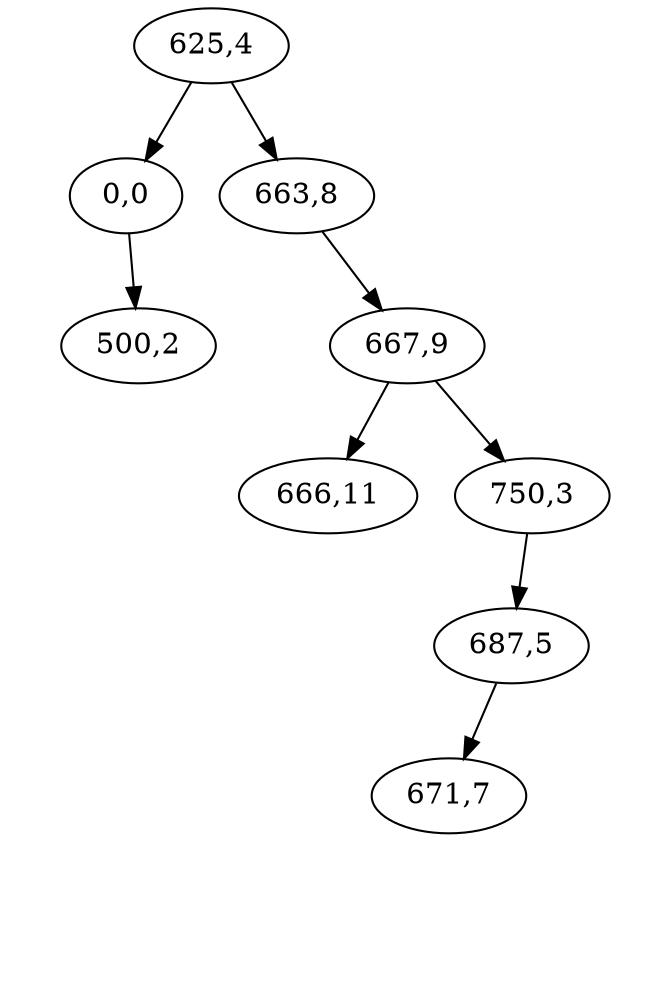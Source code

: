 digraph G{
 0 [label="625,4"]
 0->1
 1 [label="0,0"]
 1->2[style = invis]
 2 [label = "", width = .1, style = invis]
 1->3
 3 [label="500,2"]
 3->4[style = invis]
 4 [label = "", width = .1, style = invis]
 3->5[style = invis]
 5 [label = "", width = .1, style = invis]
 0->6
 6 [label="663,8"]
 6->7[style = invis]
 7 [label = "", width = .1, style = invis]
 6->8
 8 [label="667,9"]
 8->9
 9 [label="666,11"]
 9->10[style = invis]
 10 [label = "", width = .1, style = invis]
 9->11[style = invis]
 11 [label = "", width = .1, style = invis]
 8->12
 12 [label="750,3"]
 12->13
 13 [label="687,5"]
 13->14
 14 [label="671,7"]
 14->15[style = invis]
 15 [label = "", width = .1, style = invis]
 14->16[style = invis]
 16 [label = "", width = .1, style = invis]
 13->17[style = invis]
 17 [label = "", width = .1, style = invis]
 12->18[style = invis]
 18 [label = "", width = .1, style = invis]
}
